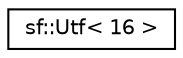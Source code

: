 digraph "Graphical Class Hierarchy"
{
  edge [fontname="Helvetica",fontsize="10",labelfontname="Helvetica",labelfontsize="10"];
  node [fontname="Helvetica",fontsize="10",shape=record];
  rankdir="LR";
  Node0 [label="sf::Utf\< 16 \>",height=0.2,width=0.4,color="black", fillcolor="white", style="filled",URL="$classsf_1_1_utf_3_0116_01_4.html",tooltip="Specialization of the Utf template for UTF-16. "];
}
